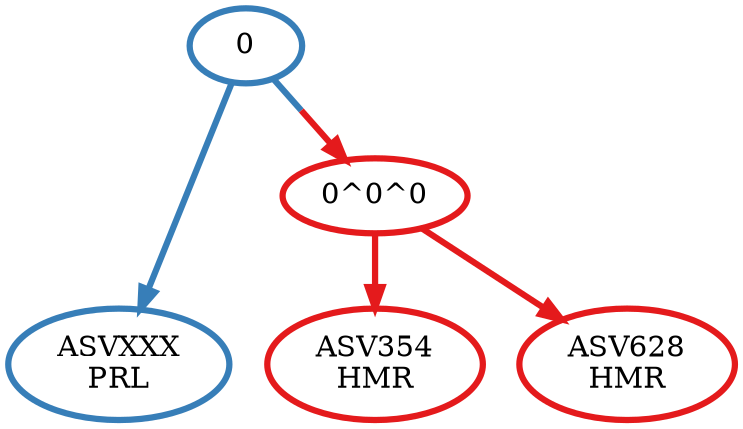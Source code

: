 digraph T {
	{
		rank=same
		4 [penwidth=3,colorscheme=set19,color=2,label="ASVXXX\nPRL"]
		3 [penwidth=3,colorscheme=set19,color=1,label="ASV354\nHMR"]
		2 [penwidth=3,colorscheme=set19,color=1,label="ASV628\nHMR"]
	}
	1 [penwidth=3,colorscheme=set19,color=1,label="0^0^0"]
	0 [penwidth=3,colorscheme=set19,color=2,label="0"]
	1 -> 3 [penwidth=3,colorscheme=set19,color=1]
	1 -> 2 [penwidth=3,colorscheme=set19,color=1]
	0 -> 4 [penwidth=3,colorscheme=set19,color=2]
	0 -> 1 [penwidth=3,colorscheme=set19,color="2;0.5:1"]
}
